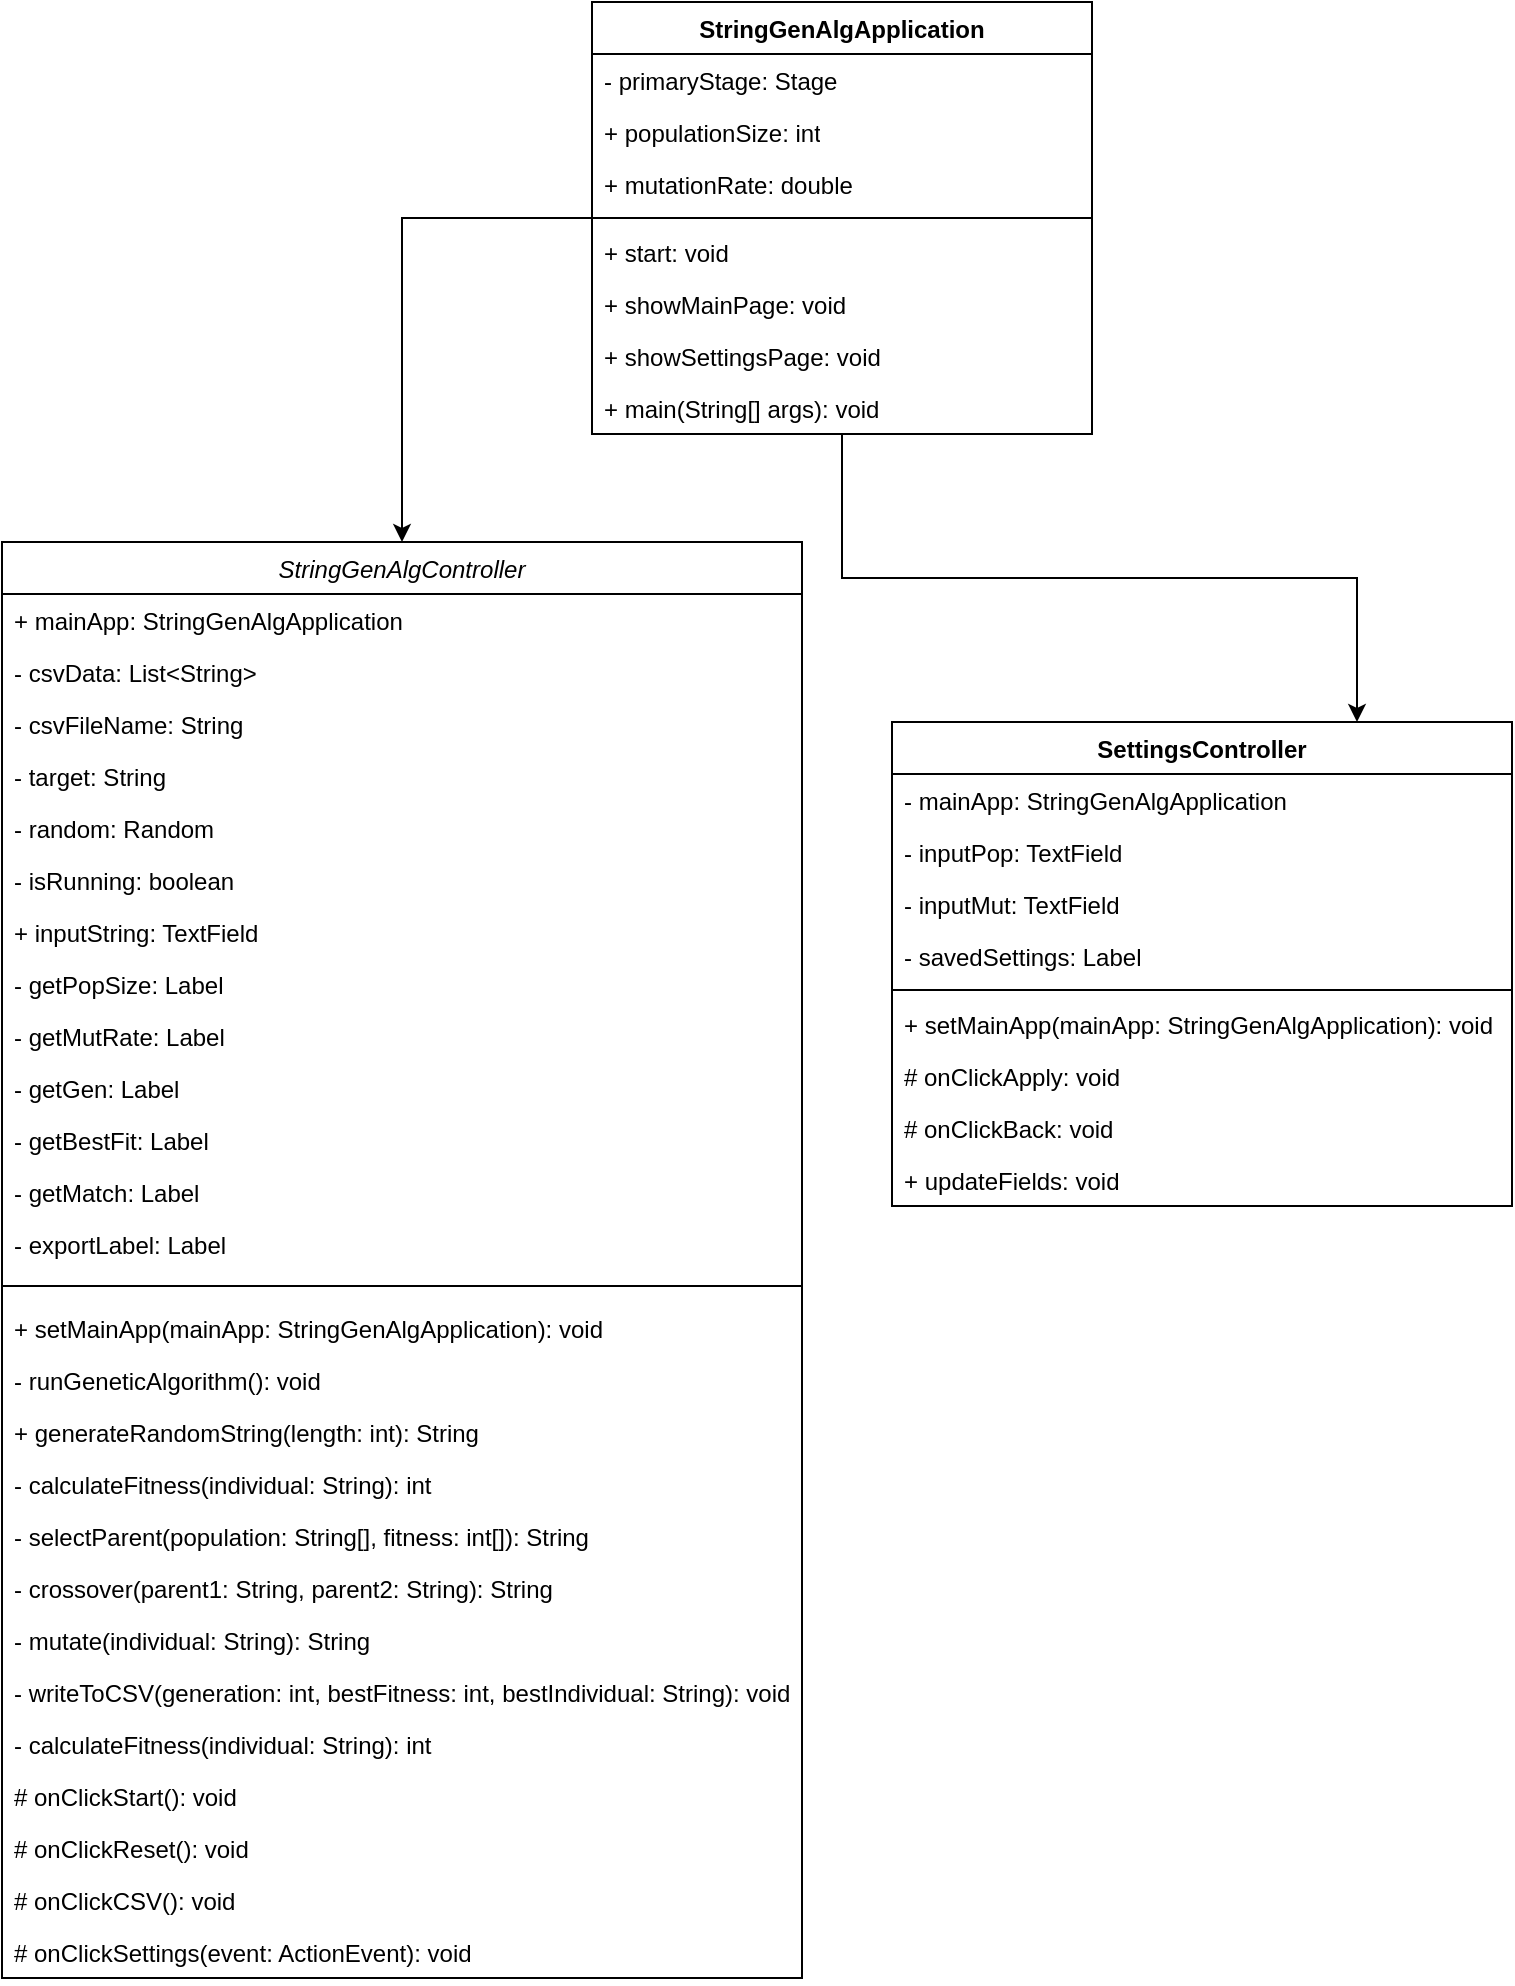 <mxfile version="26.2.14">
  <diagram id="C5RBs43oDa-KdzZeNtuy" name="Page-1">
    <mxGraphModel dx="1426" dy="823" grid="1" gridSize="10" guides="1" tooltips="1" connect="1" arrows="1" fold="1" page="1" pageScale="1" pageWidth="827" pageHeight="1169" math="0" shadow="0">
      <root>
        <mxCell id="WIyWlLk6GJQsqaUBKTNV-0" />
        <mxCell id="WIyWlLk6GJQsqaUBKTNV-1" parent="WIyWlLk6GJQsqaUBKTNV-0" />
        <mxCell id="zkfFHV4jXpPFQw0GAbJ--0" value="StringGenAlgController" style="swimlane;fontStyle=2;align=center;verticalAlign=top;childLayout=stackLayout;horizontal=1;startSize=26;horizontalStack=0;resizeParent=1;resizeLast=0;collapsible=1;marginBottom=0;rounded=0;shadow=0;strokeWidth=1;" parent="WIyWlLk6GJQsqaUBKTNV-1" vertex="1">
          <mxGeometry x="15" y="360" width="400" height="718" as="geometry">
            <mxRectangle x="190" y="70" width="160" height="26" as="alternateBounds" />
          </mxGeometry>
        </mxCell>
        <mxCell id="zkfFHV4jXpPFQw0GAbJ--1" value="+ mainApp: StringGenAlgApplication" style="text;align=left;verticalAlign=top;spacingLeft=4;spacingRight=4;overflow=hidden;rotatable=0;points=[[0,0.5],[1,0.5]];portConstraint=eastwest;" parent="zkfFHV4jXpPFQw0GAbJ--0" vertex="1">
          <mxGeometry y="26" width="400" height="26" as="geometry" />
        </mxCell>
        <mxCell id="zkfFHV4jXpPFQw0GAbJ--2" value="- csvData: List&lt;String&gt;" style="text;align=left;verticalAlign=top;spacingLeft=4;spacingRight=4;overflow=hidden;rotatable=0;points=[[0,0.5],[1,0.5]];portConstraint=eastwest;rounded=0;shadow=0;html=0;" parent="zkfFHV4jXpPFQw0GAbJ--0" vertex="1">
          <mxGeometry y="52" width="400" height="26" as="geometry" />
        </mxCell>
        <mxCell id="zkfFHV4jXpPFQw0GAbJ--3" value="- csvFileName: String" style="text;align=left;verticalAlign=top;spacingLeft=4;spacingRight=4;overflow=hidden;rotatable=0;points=[[0,0.5],[1,0.5]];portConstraint=eastwest;rounded=0;shadow=0;html=0;" parent="zkfFHV4jXpPFQw0GAbJ--0" vertex="1">
          <mxGeometry y="78" width="400" height="26" as="geometry" />
        </mxCell>
        <mxCell id="AFHOz3qJvmi4sKP2RFol-2" value="- target: String" style="text;align=left;verticalAlign=top;spacingLeft=4;spacingRight=4;overflow=hidden;rotatable=0;points=[[0,0.5],[1,0.5]];portConstraint=eastwest;rounded=0;shadow=0;html=0;" parent="zkfFHV4jXpPFQw0GAbJ--0" vertex="1">
          <mxGeometry y="104" width="400" height="26" as="geometry" />
        </mxCell>
        <mxCell id="AFHOz3qJvmi4sKP2RFol-3" value="- random: Random" style="text;align=left;verticalAlign=top;spacingLeft=4;spacingRight=4;overflow=hidden;rotatable=0;points=[[0,0.5],[1,0.5]];portConstraint=eastwest;rounded=0;shadow=0;html=0;" parent="zkfFHV4jXpPFQw0GAbJ--0" vertex="1">
          <mxGeometry y="130" width="400" height="26" as="geometry" />
        </mxCell>
        <mxCell id="AFHOz3qJvmi4sKP2RFol-4" value="- isRunning: boolean" style="text;align=left;verticalAlign=top;spacingLeft=4;spacingRight=4;overflow=hidden;rotatable=0;points=[[0,0.5],[1,0.5]];portConstraint=eastwest;rounded=0;shadow=0;html=0;" parent="zkfFHV4jXpPFQw0GAbJ--0" vertex="1">
          <mxGeometry y="156" width="400" height="26" as="geometry" />
        </mxCell>
        <mxCell id="AFHOz3qJvmi4sKP2RFol-5" value="+ inputString: TextField" style="text;align=left;verticalAlign=top;spacingLeft=4;spacingRight=4;overflow=hidden;rotatable=0;points=[[0,0.5],[1,0.5]];portConstraint=eastwest;rounded=0;shadow=0;html=0;" parent="zkfFHV4jXpPFQw0GAbJ--0" vertex="1">
          <mxGeometry y="182" width="400" height="26" as="geometry" />
        </mxCell>
        <mxCell id="AFHOz3qJvmi4sKP2RFol-6" value="- getPopSize: Label" style="text;align=left;verticalAlign=top;spacingLeft=4;spacingRight=4;overflow=hidden;rotatable=0;points=[[0,0.5],[1,0.5]];portConstraint=eastwest;rounded=0;shadow=0;html=0;" parent="zkfFHV4jXpPFQw0GAbJ--0" vertex="1">
          <mxGeometry y="208" width="400" height="26" as="geometry" />
        </mxCell>
        <mxCell id="AFHOz3qJvmi4sKP2RFol-7" value="- getMutRate: Label" style="text;align=left;verticalAlign=top;spacingLeft=4;spacingRight=4;overflow=hidden;rotatable=0;points=[[0,0.5],[1,0.5]];portConstraint=eastwest;rounded=0;shadow=0;html=0;" parent="zkfFHV4jXpPFQw0GAbJ--0" vertex="1">
          <mxGeometry y="234" width="400" height="26" as="geometry" />
        </mxCell>
        <mxCell id="AFHOz3qJvmi4sKP2RFol-8" value="- getGen: Label" style="text;align=left;verticalAlign=top;spacingLeft=4;spacingRight=4;overflow=hidden;rotatable=0;points=[[0,0.5],[1,0.5]];portConstraint=eastwest;rounded=0;shadow=0;html=0;" parent="zkfFHV4jXpPFQw0GAbJ--0" vertex="1">
          <mxGeometry y="260" width="400" height="26" as="geometry" />
        </mxCell>
        <mxCell id="AFHOz3qJvmi4sKP2RFol-9" value="- getBestFit: Label" style="text;align=left;verticalAlign=top;spacingLeft=4;spacingRight=4;overflow=hidden;rotatable=0;points=[[0,0.5],[1,0.5]];portConstraint=eastwest;rounded=0;shadow=0;html=0;" parent="zkfFHV4jXpPFQw0GAbJ--0" vertex="1">
          <mxGeometry y="286" width="400" height="26" as="geometry" />
        </mxCell>
        <mxCell id="AFHOz3qJvmi4sKP2RFol-10" value="- getMatch: Label" style="text;align=left;verticalAlign=top;spacingLeft=4;spacingRight=4;overflow=hidden;rotatable=0;points=[[0,0.5],[1,0.5]];portConstraint=eastwest;rounded=0;shadow=0;html=0;" parent="zkfFHV4jXpPFQw0GAbJ--0" vertex="1">
          <mxGeometry y="312" width="400" height="26" as="geometry" />
        </mxCell>
        <mxCell id="AFHOz3qJvmi4sKP2RFol-11" value="- exportLabel: Label" style="text;align=left;verticalAlign=top;spacingLeft=4;spacingRight=4;overflow=hidden;rotatable=0;points=[[0,0.5],[1,0.5]];portConstraint=eastwest;rounded=0;shadow=0;html=0;" parent="zkfFHV4jXpPFQw0GAbJ--0" vertex="1">
          <mxGeometry y="338" width="400" height="26" as="geometry" />
        </mxCell>
        <mxCell id="zkfFHV4jXpPFQw0GAbJ--4" value="" style="line;html=1;strokeWidth=1;align=left;verticalAlign=middle;spacingTop=-1;spacingLeft=3;spacingRight=3;rotatable=0;labelPosition=right;points=[];portConstraint=eastwest;" parent="zkfFHV4jXpPFQw0GAbJ--0" vertex="1">
          <mxGeometry y="364" width="400" height="16" as="geometry" />
        </mxCell>
        <mxCell id="zkfFHV4jXpPFQw0GAbJ--5" value="+ setMainApp(mainApp: StringGenAlgApplication): void" style="text;align=left;verticalAlign=top;spacingLeft=4;spacingRight=4;overflow=hidden;rotatable=0;points=[[0,0.5],[1,0.5]];portConstraint=eastwest;" parent="zkfFHV4jXpPFQw0GAbJ--0" vertex="1">
          <mxGeometry y="380" width="400" height="26" as="geometry" />
        </mxCell>
        <mxCell id="AFHOz3qJvmi4sKP2RFol-12" value="- runGeneticAlgorithm(): void" style="text;align=left;verticalAlign=top;spacingLeft=4;spacingRight=4;overflow=hidden;rotatable=0;points=[[0,0.5],[1,0.5]];portConstraint=eastwest;" parent="zkfFHV4jXpPFQw0GAbJ--0" vertex="1">
          <mxGeometry y="406" width="400" height="26" as="geometry" />
        </mxCell>
        <mxCell id="AFHOz3qJvmi4sKP2RFol-13" value="+ generateRandomString(length: int): String" style="text;align=left;verticalAlign=top;spacingLeft=4;spacingRight=4;overflow=hidden;rotatable=0;points=[[0,0.5],[1,0.5]];portConstraint=eastwest;" parent="zkfFHV4jXpPFQw0GAbJ--0" vertex="1">
          <mxGeometry y="432" width="400" height="26" as="geometry" />
        </mxCell>
        <mxCell id="AFHOz3qJvmi4sKP2RFol-14" value="- calculateFitness(individual: String): int&#xa;" style="text;align=left;verticalAlign=top;spacingLeft=4;spacingRight=4;overflow=hidden;rotatable=0;points=[[0,0.5],[1,0.5]];portConstraint=eastwest;" parent="zkfFHV4jXpPFQw0GAbJ--0" vertex="1">
          <mxGeometry y="458" width="400" height="26" as="geometry" />
        </mxCell>
        <mxCell id="AFHOz3qJvmi4sKP2RFol-15" value="- selectParent(population: String[], fitness: int[]): String" style="text;align=left;verticalAlign=top;spacingLeft=4;spacingRight=4;overflow=hidden;rotatable=0;points=[[0,0.5],[1,0.5]];portConstraint=eastwest;" parent="zkfFHV4jXpPFQw0GAbJ--0" vertex="1">
          <mxGeometry y="484" width="400" height="26" as="geometry" />
        </mxCell>
        <mxCell id="AFHOz3qJvmi4sKP2RFol-16" value="- crossover(parent1: String, parent2: String): String" style="text;align=left;verticalAlign=top;spacingLeft=4;spacingRight=4;overflow=hidden;rotatable=0;points=[[0,0.5],[1,0.5]];portConstraint=eastwest;" parent="zkfFHV4jXpPFQw0GAbJ--0" vertex="1">
          <mxGeometry y="510" width="400" height="26" as="geometry" />
        </mxCell>
        <mxCell id="AFHOz3qJvmi4sKP2RFol-17" value="- mutate(individual: String): String" style="text;align=left;verticalAlign=top;spacingLeft=4;spacingRight=4;overflow=hidden;rotatable=0;points=[[0,0.5],[1,0.5]];portConstraint=eastwest;" parent="zkfFHV4jXpPFQw0GAbJ--0" vertex="1">
          <mxGeometry y="536" width="400" height="26" as="geometry" />
        </mxCell>
        <mxCell id="AFHOz3qJvmi4sKP2RFol-18" value="- writeToCSV(generation: int, bestFitness: int, bestIndividual: String): void" style="text;align=left;verticalAlign=top;spacingLeft=4;spacingRight=4;overflow=hidden;rotatable=0;points=[[0,0.5],[1,0.5]];portConstraint=eastwest;" parent="zkfFHV4jXpPFQw0GAbJ--0" vertex="1">
          <mxGeometry y="562" width="400" height="26" as="geometry" />
        </mxCell>
        <mxCell id="AFHOz3qJvmi4sKP2RFol-19" value="- calculateFitness(individual: String): int&#xa;" style="text;align=left;verticalAlign=top;spacingLeft=4;spacingRight=4;overflow=hidden;rotatable=0;points=[[0,0.5],[1,0.5]];portConstraint=eastwest;" parent="zkfFHV4jXpPFQw0GAbJ--0" vertex="1">
          <mxGeometry y="588" width="400" height="26" as="geometry" />
        </mxCell>
        <mxCell id="AFHOz3qJvmi4sKP2RFol-21" value="# onClickStart(): void" style="text;align=left;verticalAlign=top;spacingLeft=4;spacingRight=4;overflow=hidden;rotatable=0;points=[[0,0.5],[1,0.5]];portConstraint=eastwest;" parent="zkfFHV4jXpPFQw0GAbJ--0" vertex="1">
          <mxGeometry y="614" width="400" height="26" as="geometry" />
        </mxCell>
        <mxCell id="AFHOz3qJvmi4sKP2RFol-22" value="# onClickReset(): void" style="text;align=left;verticalAlign=top;spacingLeft=4;spacingRight=4;overflow=hidden;rotatable=0;points=[[0,0.5],[1,0.5]];portConstraint=eastwest;" parent="zkfFHV4jXpPFQw0GAbJ--0" vertex="1">
          <mxGeometry y="640" width="400" height="26" as="geometry" />
        </mxCell>
        <mxCell id="AFHOz3qJvmi4sKP2RFol-23" value="# onClickCSV(): void" style="text;align=left;verticalAlign=top;spacingLeft=4;spacingRight=4;overflow=hidden;rotatable=0;points=[[0,0.5],[1,0.5]];portConstraint=eastwest;" parent="zkfFHV4jXpPFQw0GAbJ--0" vertex="1">
          <mxGeometry y="666" width="400" height="26" as="geometry" />
        </mxCell>
        <mxCell id="AFHOz3qJvmi4sKP2RFol-24" value="# onClickSettings(event: ActionEvent): void" style="text;align=left;verticalAlign=top;spacingLeft=4;spacingRight=4;overflow=hidden;rotatable=0;points=[[0,0.5],[1,0.5]];portConstraint=eastwest;" parent="zkfFHV4jXpPFQw0GAbJ--0" vertex="1">
          <mxGeometry y="692" width="400" height="26" as="geometry" />
        </mxCell>
        <mxCell id="AFHOz3qJvmi4sKP2RFol-47" value="SettingsController" style="swimlane;fontStyle=1;align=center;verticalAlign=top;childLayout=stackLayout;horizontal=1;startSize=26;horizontalStack=0;resizeParent=1;resizeParentMax=0;resizeLast=0;collapsible=1;marginBottom=0;whiteSpace=wrap;html=1;" parent="WIyWlLk6GJQsqaUBKTNV-1" vertex="1">
          <mxGeometry x="460" y="450" width="310" height="242" as="geometry" />
        </mxCell>
        <mxCell id="AFHOz3qJvmi4sKP2RFol-48" value="- mainApp: StringGenAlgApplication" style="text;strokeColor=none;fillColor=none;align=left;verticalAlign=top;spacingLeft=4;spacingRight=4;overflow=hidden;rotatable=0;points=[[0,0.5],[1,0.5]];portConstraint=eastwest;whiteSpace=wrap;html=1;" parent="AFHOz3qJvmi4sKP2RFol-47" vertex="1">
          <mxGeometry y="26" width="310" height="26" as="geometry" />
        </mxCell>
        <mxCell id="AFHOz3qJvmi4sKP2RFol-51" value="- inputPop: TextField" style="text;strokeColor=none;fillColor=none;align=left;verticalAlign=top;spacingLeft=4;spacingRight=4;overflow=hidden;rotatable=0;points=[[0,0.5],[1,0.5]];portConstraint=eastwest;whiteSpace=wrap;html=1;" parent="AFHOz3qJvmi4sKP2RFol-47" vertex="1">
          <mxGeometry y="52" width="310" height="26" as="geometry" />
        </mxCell>
        <mxCell id="AFHOz3qJvmi4sKP2RFol-52" value="- inputMut: TextField" style="text;strokeColor=none;fillColor=none;align=left;verticalAlign=top;spacingLeft=4;spacingRight=4;overflow=hidden;rotatable=0;points=[[0,0.5],[1,0.5]];portConstraint=eastwest;whiteSpace=wrap;html=1;" parent="AFHOz3qJvmi4sKP2RFol-47" vertex="1">
          <mxGeometry y="78" width="310" height="26" as="geometry" />
        </mxCell>
        <mxCell id="AFHOz3qJvmi4sKP2RFol-53" value="- savedSettings: Label" style="text;strokeColor=none;fillColor=none;align=left;verticalAlign=top;spacingLeft=4;spacingRight=4;overflow=hidden;rotatable=0;points=[[0,0.5],[1,0.5]];portConstraint=eastwest;whiteSpace=wrap;html=1;" parent="AFHOz3qJvmi4sKP2RFol-47" vertex="1">
          <mxGeometry y="104" width="310" height="26" as="geometry" />
        </mxCell>
        <mxCell id="AFHOz3qJvmi4sKP2RFol-49" value="" style="line;strokeWidth=1;fillColor=none;align=left;verticalAlign=middle;spacingTop=-1;spacingLeft=3;spacingRight=3;rotatable=0;labelPosition=right;points=[];portConstraint=eastwest;strokeColor=inherit;" parent="AFHOz3qJvmi4sKP2RFol-47" vertex="1">
          <mxGeometry y="130" width="310" height="8" as="geometry" />
        </mxCell>
        <mxCell id="AFHOz3qJvmi4sKP2RFol-50" value="&lt;span style=&quot;text-wrap-mode: nowrap;&quot;&gt;+ setMainApp(mainApp: StringGenAlgApplication): void&lt;/span&gt;" style="text;strokeColor=none;fillColor=none;align=left;verticalAlign=top;spacingLeft=4;spacingRight=4;overflow=hidden;rotatable=0;points=[[0,0.5],[1,0.5]];portConstraint=eastwest;whiteSpace=wrap;html=1;" parent="AFHOz3qJvmi4sKP2RFol-47" vertex="1">
          <mxGeometry y="138" width="310" height="26" as="geometry" />
        </mxCell>
        <mxCell id="AFHOz3qJvmi4sKP2RFol-55" value="&lt;span style=&quot;text-wrap-mode: nowrap;&quot;&gt;# onClickApply: void&lt;/span&gt;" style="text;strokeColor=none;fillColor=none;align=left;verticalAlign=top;spacingLeft=4;spacingRight=4;overflow=hidden;rotatable=0;points=[[0,0.5],[1,0.5]];portConstraint=eastwest;whiteSpace=wrap;html=1;" parent="AFHOz3qJvmi4sKP2RFol-47" vertex="1">
          <mxGeometry y="164" width="310" height="26" as="geometry" />
        </mxCell>
        <mxCell id="AFHOz3qJvmi4sKP2RFol-56" value="&lt;span style=&quot;text-wrap-mode: nowrap;&quot;&gt;# onClickBack: void&lt;/span&gt;" style="text;strokeColor=none;fillColor=none;align=left;verticalAlign=top;spacingLeft=4;spacingRight=4;overflow=hidden;rotatable=0;points=[[0,0.5],[1,0.5]];portConstraint=eastwest;whiteSpace=wrap;html=1;" parent="AFHOz3qJvmi4sKP2RFol-47" vertex="1">
          <mxGeometry y="190" width="310" height="26" as="geometry" />
        </mxCell>
        <mxCell id="AFHOz3qJvmi4sKP2RFol-57" value="&lt;span style=&quot;text-wrap-mode: nowrap;&quot;&gt;+ updateFields: void&lt;/span&gt;" style="text;strokeColor=none;fillColor=none;align=left;verticalAlign=top;spacingLeft=4;spacingRight=4;overflow=hidden;rotatable=0;points=[[0,0.5],[1,0.5]];portConstraint=eastwest;whiteSpace=wrap;html=1;" parent="AFHOz3qJvmi4sKP2RFol-47" vertex="1">
          <mxGeometry y="216" width="310" height="26" as="geometry" />
        </mxCell>
        <mxCell id="AFHOz3qJvmi4sKP2RFol-72" style="edgeStyle=orthogonalEdgeStyle;rounded=0;orthogonalLoop=1;jettySize=auto;html=1;entryX=0.75;entryY=0;entryDx=0;entryDy=0;" parent="WIyWlLk6GJQsqaUBKTNV-1" source="AFHOz3qJvmi4sKP2RFol-62" target="AFHOz3qJvmi4sKP2RFol-47" edge="1">
          <mxGeometry relative="1" as="geometry" />
        </mxCell>
        <mxCell id="AFHOz3qJvmi4sKP2RFol-62" value="StringGenAlgApplication" style="swimlane;fontStyle=1;align=center;verticalAlign=top;childLayout=stackLayout;horizontal=1;startSize=26;horizontalStack=0;resizeParent=1;resizeParentMax=0;resizeLast=0;collapsible=1;marginBottom=0;whiteSpace=wrap;html=1;" parent="WIyWlLk6GJQsqaUBKTNV-1" vertex="1">
          <mxGeometry x="310" y="90" width="250" height="216" as="geometry" />
        </mxCell>
        <mxCell id="AFHOz3qJvmi4sKP2RFol-63" value="- primaryStage: Stage" style="text;strokeColor=none;fillColor=none;align=left;verticalAlign=top;spacingLeft=4;spacingRight=4;overflow=hidden;rotatable=0;points=[[0,0.5],[1,0.5]];portConstraint=eastwest;whiteSpace=wrap;html=1;" parent="AFHOz3qJvmi4sKP2RFol-62" vertex="1">
          <mxGeometry y="26" width="250" height="26" as="geometry" />
        </mxCell>
        <mxCell id="AFHOz3qJvmi4sKP2RFol-66" value="+ populationSize: int" style="text;strokeColor=none;fillColor=none;align=left;verticalAlign=top;spacingLeft=4;spacingRight=4;overflow=hidden;rotatable=0;points=[[0,0.5],[1,0.5]];portConstraint=eastwest;whiteSpace=wrap;html=1;" parent="AFHOz3qJvmi4sKP2RFol-62" vertex="1">
          <mxGeometry y="52" width="250" height="26" as="geometry" />
        </mxCell>
        <mxCell id="AFHOz3qJvmi4sKP2RFol-67" value="+ mutationRate: double" style="text;strokeColor=none;fillColor=none;align=left;verticalAlign=top;spacingLeft=4;spacingRight=4;overflow=hidden;rotatable=0;points=[[0,0.5],[1,0.5]];portConstraint=eastwest;whiteSpace=wrap;html=1;" parent="AFHOz3qJvmi4sKP2RFol-62" vertex="1">
          <mxGeometry y="78" width="250" height="26" as="geometry" />
        </mxCell>
        <mxCell id="AFHOz3qJvmi4sKP2RFol-64" value="" style="line;strokeWidth=1;fillColor=none;align=left;verticalAlign=middle;spacingTop=-1;spacingLeft=3;spacingRight=3;rotatable=0;labelPosition=right;points=[];portConstraint=eastwest;strokeColor=inherit;" parent="AFHOz3qJvmi4sKP2RFol-62" vertex="1">
          <mxGeometry y="104" width="250" height="8" as="geometry" />
        </mxCell>
        <mxCell id="AFHOz3qJvmi4sKP2RFol-65" value="+ start: void" style="text;strokeColor=none;fillColor=none;align=left;verticalAlign=top;spacingLeft=4;spacingRight=4;overflow=hidden;rotatable=0;points=[[0,0.5],[1,0.5]];portConstraint=eastwest;whiteSpace=wrap;html=1;" parent="AFHOz3qJvmi4sKP2RFol-62" vertex="1">
          <mxGeometry y="112" width="250" height="26" as="geometry" />
        </mxCell>
        <mxCell id="AFHOz3qJvmi4sKP2RFol-68" value="+ showMainPage: void" style="text;strokeColor=none;fillColor=none;align=left;verticalAlign=top;spacingLeft=4;spacingRight=4;overflow=hidden;rotatable=0;points=[[0,0.5],[1,0.5]];portConstraint=eastwest;whiteSpace=wrap;html=1;" parent="AFHOz3qJvmi4sKP2RFol-62" vertex="1">
          <mxGeometry y="138" width="250" height="26" as="geometry" />
        </mxCell>
        <mxCell id="AFHOz3qJvmi4sKP2RFol-69" value="+ showSettingsPage: void" style="text;strokeColor=none;fillColor=none;align=left;verticalAlign=top;spacingLeft=4;spacingRight=4;overflow=hidden;rotatable=0;points=[[0,0.5],[1,0.5]];portConstraint=eastwest;whiteSpace=wrap;html=1;" parent="AFHOz3qJvmi4sKP2RFol-62" vertex="1">
          <mxGeometry y="164" width="250" height="26" as="geometry" />
        </mxCell>
        <mxCell id="AFHOz3qJvmi4sKP2RFol-70" value="+ main(String[] args): void" style="text;strokeColor=none;fillColor=none;align=left;verticalAlign=top;spacingLeft=4;spacingRight=4;overflow=hidden;rotatable=0;points=[[0,0.5],[1,0.5]];portConstraint=eastwest;whiteSpace=wrap;html=1;" parent="AFHOz3qJvmi4sKP2RFol-62" vertex="1">
          <mxGeometry y="190" width="250" height="26" as="geometry" />
        </mxCell>
        <mxCell id="AFHOz3qJvmi4sKP2RFol-71" style="edgeStyle=orthogonalEdgeStyle;rounded=0;orthogonalLoop=1;jettySize=auto;html=1;" parent="WIyWlLk6GJQsqaUBKTNV-1" source="AFHOz3qJvmi4sKP2RFol-64" target="zkfFHV4jXpPFQw0GAbJ--0" edge="1">
          <mxGeometry relative="1" as="geometry" />
        </mxCell>
      </root>
    </mxGraphModel>
  </diagram>
</mxfile>
